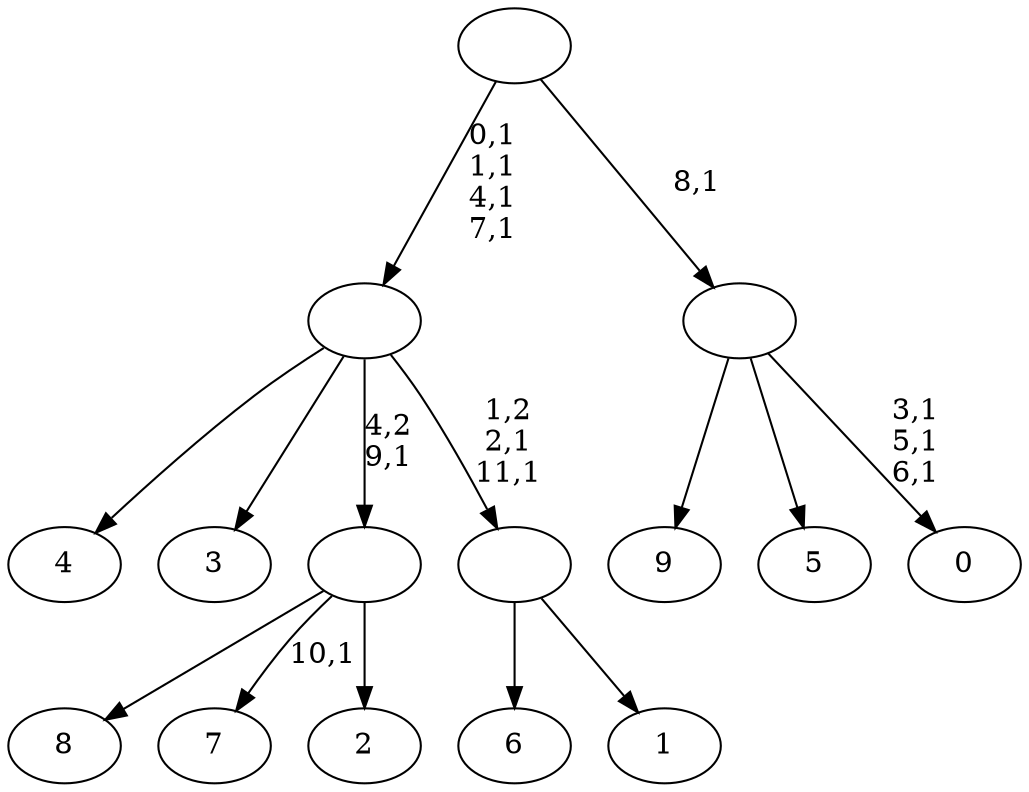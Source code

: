 digraph T {
	22 [label="9"]
	21 [label="8"]
	20 [label="7"]
	18 [label="6"]
	17 [label="5"]
	16 [label="4"]
	15 [label="3"]
	14 [label="2"]
	13 [label=""]
	12 [label="1"]
	11 [label=""]
	9 [label=""]
	5 [label="0"]
	1 [label=""]
	0 [label=""]
	13 -> 20 [label="10,1"]
	13 -> 21 [label=""]
	13 -> 14 [label=""]
	11 -> 18 [label=""]
	11 -> 12 [label=""]
	9 -> 11 [label="1,2\n2,1\n11,1"]
	9 -> 16 [label=""]
	9 -> 15 [label=""]
	9 -> 13 [label="4,2\n9,1"]
	1 -> 5 [label="3,1\n5,1\n6,1"]
	1 -> 22 [label=""]
	1 -> 17 [label=""]
	0 -> 9 [label="0,1\n1,1\n4,1\n7,1"]
	0 -> 1 [label="8,1"]
}
